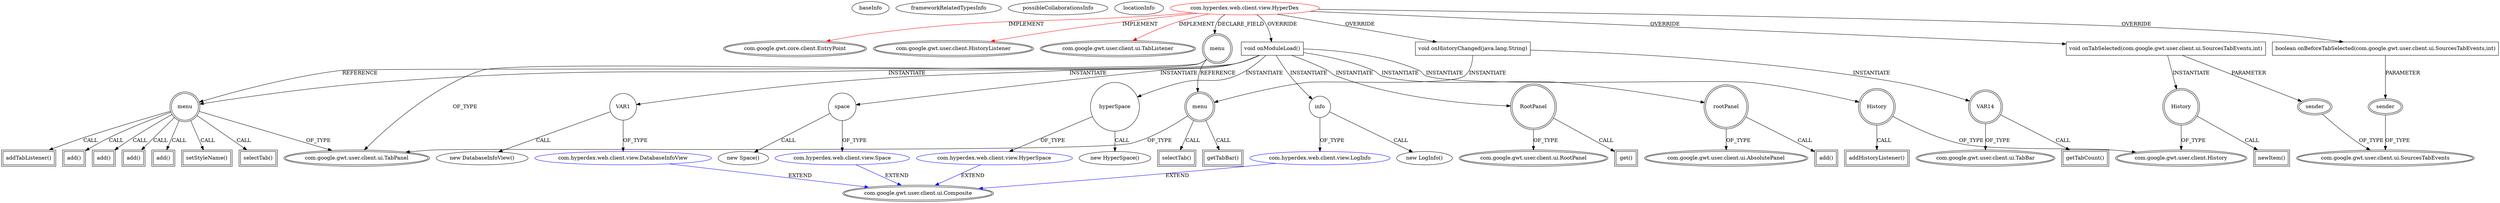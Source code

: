 digraph {
baseInfo[graphId=3084,category="extension_graph",isAnonymous=false,possibleRelation=true]
frameworkRelatedTypesInfo[0="com.google.gwt.core.client.EntryPoint",1="com.google.gwt.user.client.HistoryListener",2="com.google.gwt.user.client.ui.TabListener"]
possibleCollaborationsInfo[0="3084~OVERRIDING_METHOD_DECLARATION-INSTANTIATION-~com.google.gwt.core.client.EntryPoint com.google.gwt.user.client.HistoryListener com.google.gwt.user.client.ui.TabListener ~com.google.gwt.user.client.ui.Composite ~false~false"]
locationInfo[projectName="j78wu-HyperDex-GUI",filePath="/j78wu-HyperDex-GUI/HyperDex-GUI-master/src/com/hyperdex/web/client/view/HyperDex.java",contextSignature="HyperDex",graphId="3084"]
0[label="com.hyperdex.web.client.view.HyperDex",vertexType="ROOT_CLIENT_CLASS_DECLARATION",isFrameworkType=false,color=red]
1[label="com.google.gwt.core.client.EntryPoint",vertexType="FRAMEWORK_INTERFACE_TYPE",isFrameworkType=true,peripheries=2]
2[label="com.google.gwt.user.client.HistoryListener",vertexType="FRAMEWORK_INTERFACE_TYPE",isFrameworkType=true,peripheries=2]
3[label="com.google.gwt.user.client.ui.TabListener",vertexType="FRAMEWORK_INTERFACE_TYPE",isFrameworkType=true,peripheries=2]
4[label="menu",vertexType="FIELD_DECLARATION",isFrameworkType=true,peripheries=2,shape=circle]
5[label="com.google.gwt.user.client.ui.TabPanel",vertexType="FRAMEWORK_CLASS_TYPE",isFrameworkType=true,peripheries=2]
6[label="void onModuleLoad()",vertexType="OVERRIDING_METHOD_DECLARATION",isFrameworkType=false,shape=box]
7[label="menu",vertexType="VARIABLE_EXPRESION",isFrameworkType=true,peripheries=2,shape=circle]
8[label="add()",vertexType="INSIDE_CALL",isFrameworkType=true,peripheries=2,shape=box]
11[label="VAR1",vertexType="VARIABLE_EXPRESION",isFrameworkType=false,shape=circle]
12[label="com.hyperdex.web.client.view.DatabaseInfoView",vertexType="REFERENCE_CLIENT_CLASS_DECLARATION",isFrameworkType=false,color=blue]
13[label="com.google.gwt.user.client.ui.Composite",vertexType="FRAMEWORK_CLASS_TYPE",isFrameworkType=true,peripheries=2]
10[label="new DatabaseInfoView()",vertexType="CONSTRUCTOR_CALL",isFrameworkType=false]
15[label="space",vertexType="VARIABLE_EXPRESION",isFrameworkType=false,shape=circle]
16[label="com.hyperdex.web.client.view.Space",vertexType="REFERENCE_CLIENT_CLASS_DECLARATION",isFrameworkType=false,color=blue]
14[label="new Space()",vertexType="CONSTRUCTOR_CALL",isFrameworkType=false]
19[label="add()",vertexType="INSIDE_CALL",isFrameworkType=true,peripheries=2,shape=box]
21[label="hyperSpace",vertexType="VARIABLE_EXPRESION",isFrameworkType=false,shape=circle]
22[label="com.hyperdex.web.client.view.HyperSpace",vertexType="REFERENCE_CLIENT_CLASS_DECLARATION",isFrameworkType=false,color=blue]
20[label="new HyperSpace()",vertexType="CONSTRUCTOR_CALL",isFrameworkType=false]
25[label="add()",vertexType="INSIDE_CALL",isFrameworkType=true,peripheries=2,shape=box]
27[label="info",vertexType="VARIABLE_EXPRESION",isFrameworkType=false,shape=circle]
28[label="com.hyperdex.web.client.view.LogInfo",vertexType="REFERENCE_CLIENT_CLASS_DECLARATION",isFrameworkType=false,color=blue]
26[label="new LogInfo()",vertexType="CONSTRUCTOR_CALL",isFrameworkType=false]
31[label="add()",vertexType="INSIDE_CALL",isFrameworkType=true,peripheries=2,shape=box]
33[label="setStyleName()",vertexType="INSIDE_CALL",isFrameworkType=true,peripheries=2,shape=box]
34[label="RootPanel",vertexType="VARIABLE_EXPRESION",isFrameworkType=true,peripheries=2,shape=circle]
36[label="com.google.gwt.user.client.ui.RootPanel",vertexType="FRAMEWORK_CLASS_TYPE",isFrameworkType=true,peripheries=2]
35[label="get()",vertexType="INSIDE_CALL",isFrameworkType=true,peripheries=2,shape=box]
37[label="rootPanel",vertexType="VARIABLE_EXPRESION",isFrameworkType=true,peripheries=2,shape=circle]
39[label="com.google.gwt.user.client.ui.AbsolutePanel",vertexType="FRAMEWORK_CLASS_TYPE",isFrameworkType=true,peripheries=2]
38[label="add()",vertexType="INSIDE_CALL",isFrameworkType=true,peripheries=2,shape=box]
41[label="selectTab()",vertexType="INSIDE_CALL",isFrameworkType=true,peripheries=2,shape=box]
43[label="addTabListener()",vertexType="INSIDE_CALL",isFrameworkType=true,peripheries=2,shape=box]
44[label="History",vertexType="VARIABLE_EXPRESION",isFrameworkType=true,peripheries=2,shape=circle]
46[label="com.google.gwt.user.client.History",vertexType="FRAMEWORK_CLASS_TYPE",isFrameworkType=true,peripheries=2]
45[label="addHistoryListener()",vertexType="INSIDE_CALL",isFrameworkType=true,peripheries=2,shape=box]
47[label="void onHistoryChanged(java.lang.String)",vertexType="OVERRIDING_METHOD_DECLARATION",isFrameworkType=false,shape=box]
48[label="VAR14",vertexType="VARIABLE_EXPRESION",isFrameworkType=true,peripheries=2,shape=circle]
50[label="com.google.gwt.user.client.ui.TabBar",vertexType="FRAMEWORK_CLASS_TYPE",isFrameworkType=true,peripheries=2]
49[label="getTabCount()",vertexType="INSIDE_CALL",isFrameworkType=true,peripheries=2,shape=box]
51[label="menu",vertexType="VARIABLE_EXPRESION",isFrameworkType=true,peripheries=2,shape=circle]
52[label="getTabBar()",vertexType="INSIDE_CALL",isFrameworkType=true,peripheries=2,shape=box]
55[label="selectTab()",vertexType="INSIDE_CALL",isFrameworkType=true,peripheries=2,shape=box]
56[label="boolean onBeforeTabSelected(com.google.gwt.user.client.ui.SourcesTabEvents,int)",vertexType="OVERRIDING_METHOD_DECLARATION",isFrameworkType=false,shape=box]
57[label="sender",vertexType="PARAMETER_DECLARATION",isFrameworkType=true,peripheries=2]
58[label="com.google.gwt.user.client.ui.SourcesTabEvents",vertexType="FRAMEWORK_INTERFACE_TYPE",isFrameworkType=true,peripheries=2]
59[label="void onTabSelected(com.google.gwt.user.client.ui.SourcesTabEvents,int)",vertexType="OVERRIDING_METHOD_DECLARATION",isFrameworkType=false,shape=box]
60[label="sender",vertexType="PARAMETER_DECLARATION",isFrameworkType=true,peripheries=2]
62[label="History",vertexType="VARIABLE_EXPRESION",isFrameworkType=true,peripheries=2,shape=circle]
63[label="newItem()",vertexType="INSIDE_CALL",isFrameworkType=true,peripheries=2,shape=box]
0->1[label="IMPLEMENT",color=red]
0->2[label="IMPLEMENT",color=red]
0->3[label="IMPLEMENT",color=red]
0->4[label="DECLARE_FIELD"]
4->5[label="OF_TYPE"]
0->6[label="OVERRIDE"]
6->7[label="INSTANTIATE"]
4->7[label="REFERENCE"]
7->5[label="OF_TYPE"]
7->8[label="CALL"]
6->11[label="INSTANTIATE"]
12->13[label="EXTEND",color=blue]
11->12[label="OF_TYPE"]
11->10[label="CALL"]
6->15[label="INSTANTIATE"]
16->13[label="EXTEND",color=blue]
15->16[label="OF_TYPE"]
15->14[label="CALL"]
7->19[label="CALL"]
6->21[label="INSTANTIATE"]
22->13[label="EXTEND",color=blue]
21->22[label="OF_TYPE"]
21->20[label="CALL"]
7->25[label="CALL"]
6->27[label="INSTANTIATE"]
28->13[label="EXTEND",color=blue]
27->28[label="OF_TYPE"]
27->26[label="CALL"]
7->31[label="CALL"]
7->33[label="CALL"]
6->34[label="INSTANTIATE"]
34->36[label="OF_TYPE"]
34->35[label="CALL"]
6->37[label="INSTANTIATE"]
37->39[label="OF_TYPE"]
37->38[label="CALL"]
7->41[label="CALL"]
7->43[label="CALL"]
6->44[label="INSTANTIATE"]
44->46[label="OF_TYPE"]
44->45[label="CALL"]
0->47[label="OVERRIDE"]
47->48[label="INSTANTIATE"]
48->50[label="OF_TYPE"]
48->49[label="CALL"]
47->51[label="INSTANTIATE"]
4->51[label="REFERENCE"]
51->5[label="OF_TYPE"]
51->52[label="CALL"]
51->55[label="CALL"]
0->56[label="OVERRIDE"]
57->58[label="OF_TYPE"]
56->57[label="PARAMETER"]
0->59[label="OVERRIDE"]
60->58[label="OF_TYPE"]
59->60[label="PARAMETER"]
59->62[label="INSTANTIATE"]
62->46[label="OF_TYPE"]
62->63[label="CALL"]
}
